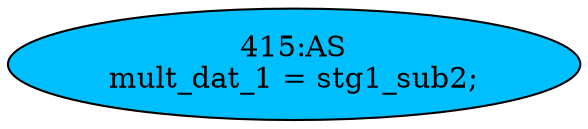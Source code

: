 strict digraph "" {
	node [label="\N"];
	"415:AS"	 [ast="<pyverilog.vparser.ast.Assign object at 0x7f9442a1a3d0>",
		def_var="['mult_dat_1']",
		fillcolor=deepskyblue,
		label="415:AS
mult_dat_1 = stg1_sub2;",
		statements="[]",
		style=filled,
		typ=Assign,
		use_var="['stg1_sub2']"];
}
